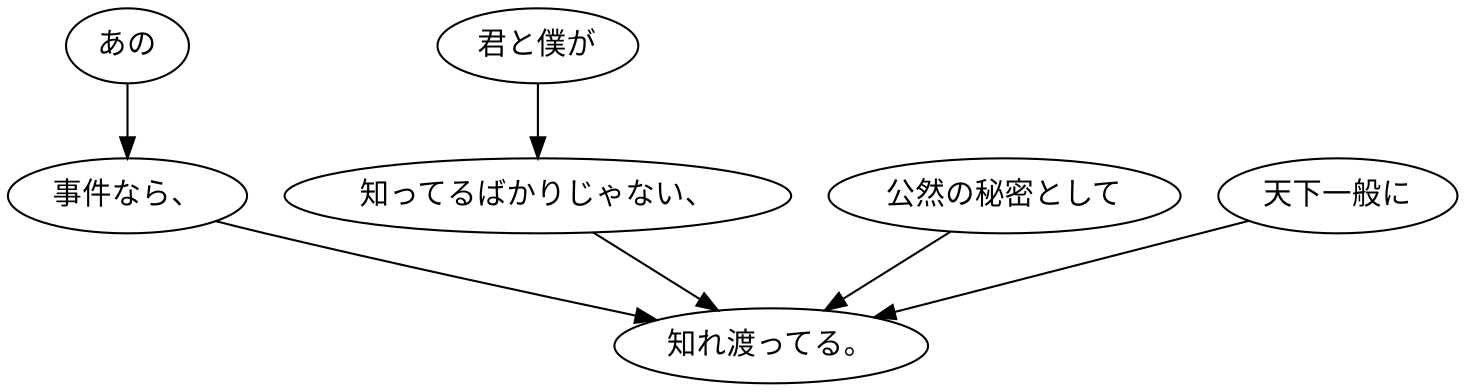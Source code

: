 digraph graph8406 {
	node0 [label="あの"];
	node1 [label="事件なら、"];
	node2 [label="君と僕が"];
	node3 [label="知ってるばかりじゃない、"];
	node4 [label="公然の秘密として"];
	node5 [label="天下一般に"];
	node6 [label="知れ渡ってる。"];
	node0 -> node1;
	node1 -> node6;
	node2 -> node3;
	node3 -> node6;
	node4 -> node6;
	node5 -> node6;
}
